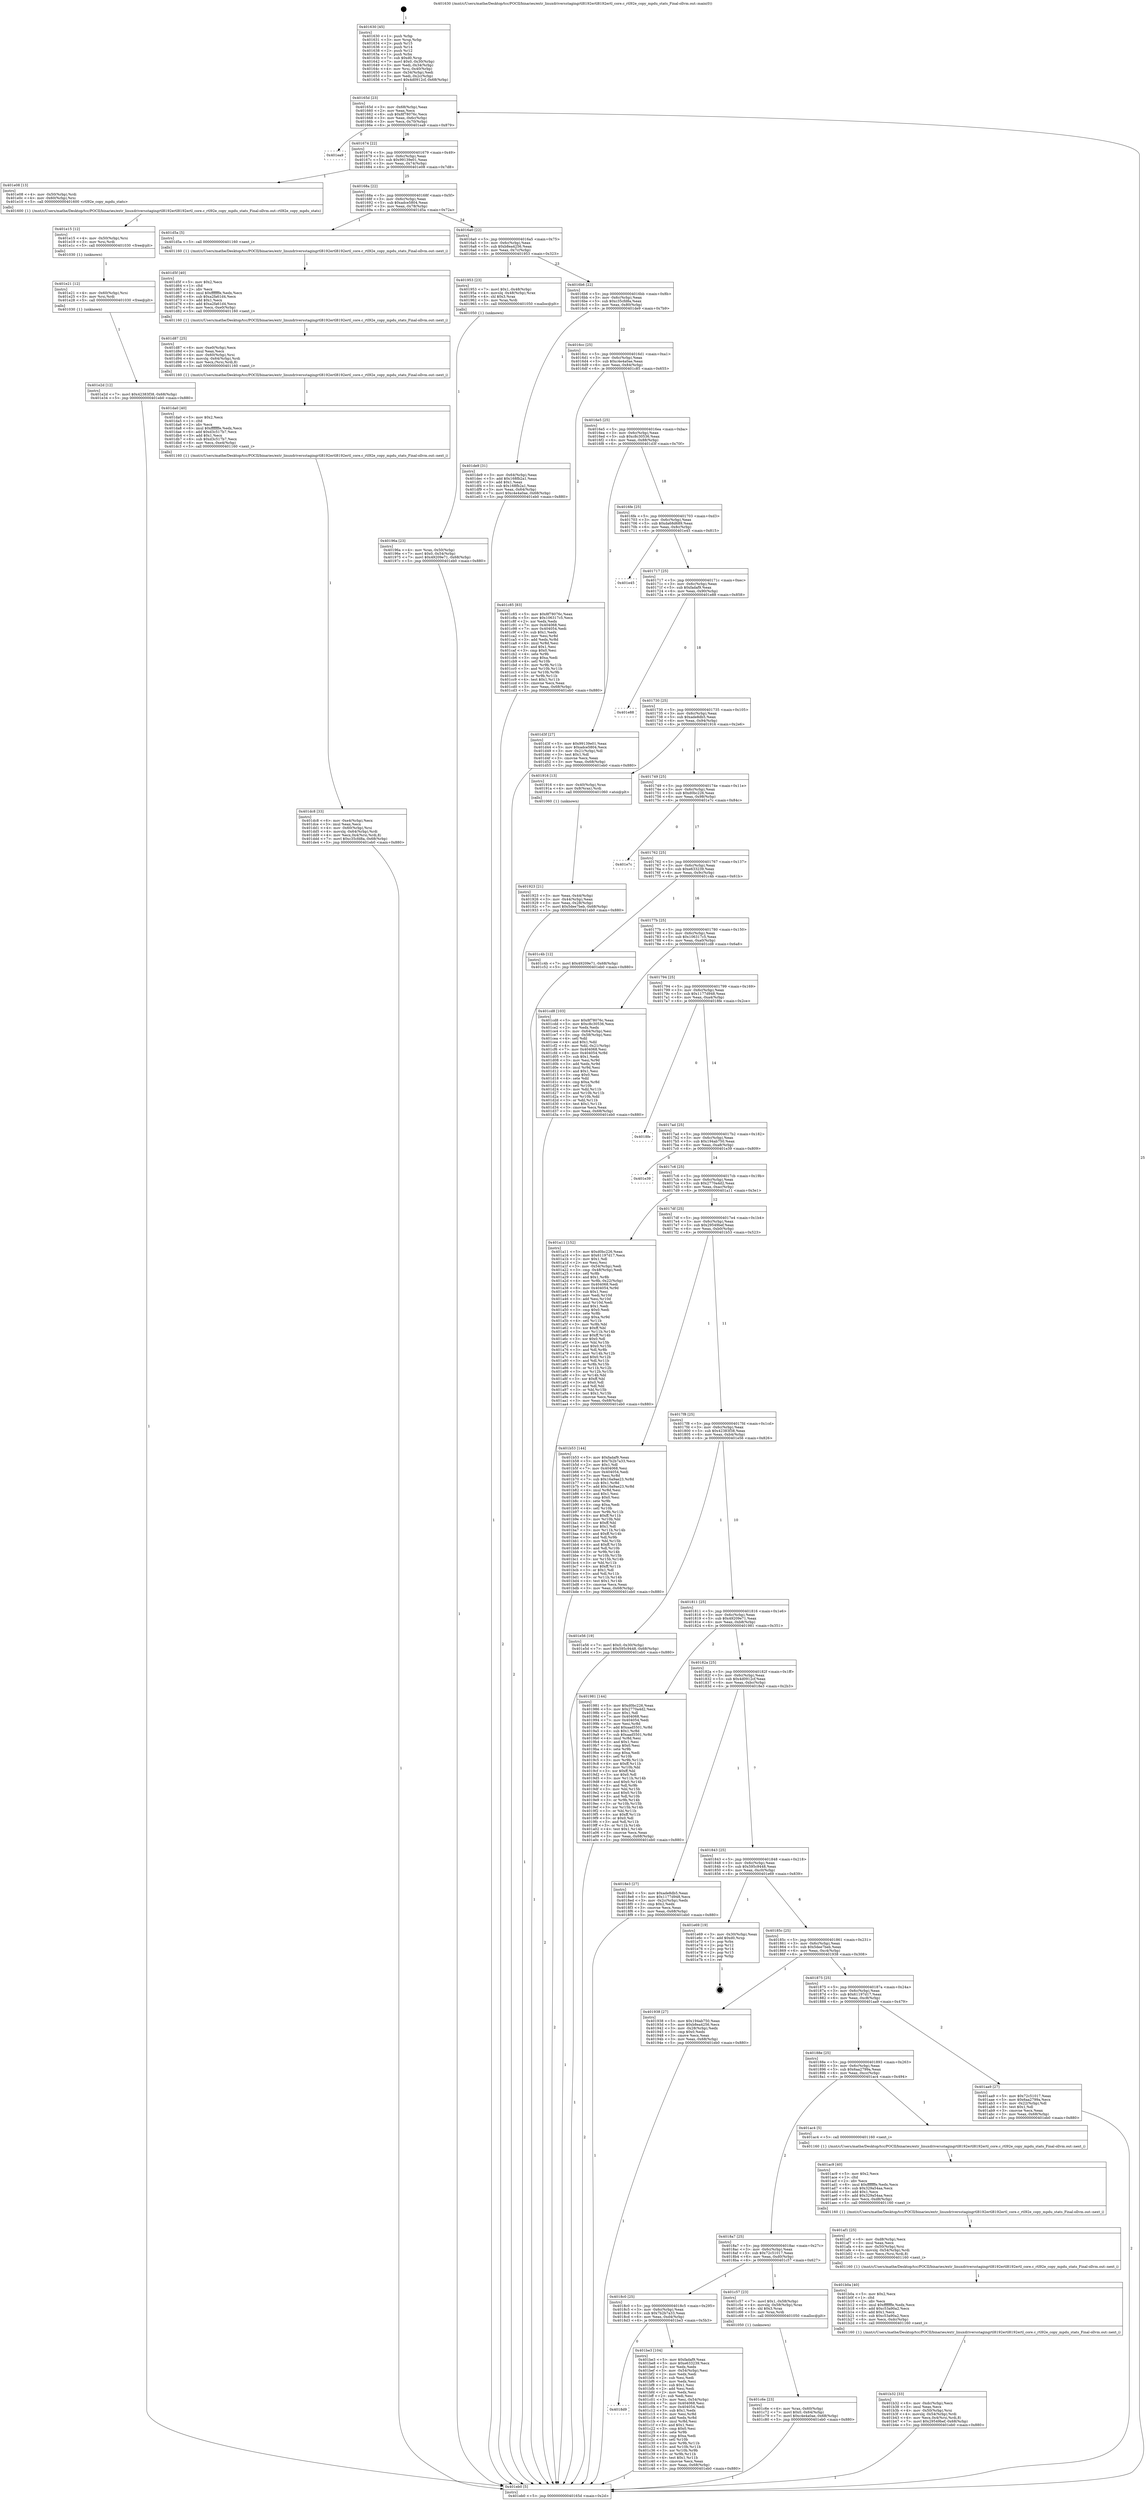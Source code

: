 digraph "0x401630" {
  label = "0x401630 (/mnt/c/Users/mathe/Desktop/tcc/POCII/binaries/extr_linuxdriversstagingrtl8192ertl8192ertl_core.c_rtl92e_copy_mpdu_stats_Final-ollvm.out::main(0))"
  labelloc = "t"
  node[shape=record]

  Entry [label="",width=0.3,height=0.3,shape=circle,fillcolor=black,style=filled]
  "0x40165d" [label="{
     0x40165d [23]\l
     | [instrs]\l
     &nbsp;&nbsp;0x40165d \<+3\>: mov -0x68(%rbp),%eax\l
     &nbsp;&nbsp;0x401660 \<+2\>: mov %eax,%ecx\l
     &nbsp;&nbsp;0x401662 \<+6\>: sub $0x8f78076c,%ecx\l
     &nbsp;&nbsp;0x401668 \<+3\>: mov %eax,-0x6c(%rbp)\l
     &nbsp;&nbsp;0x40166b \<+3\>: mov %ecx,-0x70(%rbp)\l
     &nbsp;&nbsp;0x40166e \<+6\>: je 0000000000401ea9 \<main+0x879\>\l
  }"]
  "0x401ea9" [label="{
     0x401ea9\l
  }", style=dashed]
  "0x401674" [label="{
     0x401674 [22]\l
     | [instrs]\l
     &nbsp;&nbsp;0x401674 \<+5\>: jmp 0000000000401679 \<main+0x49\>\l
     &nbsp;&nbsp;0x401679 \<+3\>: mov -0x6c(%rbp),%eax\l
     &nbsp;&nbsp;0x40167c \<+5\>: sub $0x99139e01,%eax\l
     &nbsp;&nbsp;0x401681 \<+3\>: mov %eax,-0x74(%rbp)\l
     &nbsp;&nbsp;0x401684 \<+6\>: je 0000000000401e08 \<main+0x7d8\>\l
  }"]
  Exit [label="",width=0.3,height=0.3,shape=circle,fillcolor=black,style=filled,peripheries=2]
  "0x401e08" [label="{
     0x401e08 [13]\l
     | [instrs]\l
     &nbsp;&nbsp;0x401e08 \<+4\>: mov -0x50(%rbp),%rdi\l
     &nbsp;&nbsp;0x401e0c \<+4\>: mov -0x60(%rbp),%rsi\l
     &nbsp;&nbsp;0x401e10 \<+5\>: call 0000000000401600 \<rtl92e_copy_mpdu_stats\>\l
     | [calls]\l
     &nbsp;&nbsp;0x401600 \{1\} (/mnt/c/Users/mathe/Desktop/tcc/POCII/binaries/extr_linuxdriversstagingrtl8192ertl8192ertl_core.c_rtl92e_copy_mpdu_stats_Final-ollvm.out::rtl92e_copy_mpdu_stats)\l
  }"]
  "0x40168a" [label="{
     0x40168a [22]\l
     | [instrs]\l
     &nbsp;&nbsp;0x40168a \<+5\>: jmp 000000000040168f \<main+0x5f\>\l
     &nbsp;&nbsp;0x40168f \<+3\>: mov -0x6c(%rbp),%eax\l
     &nbsp;&nbsp;0x401692 \<+5\>: sub $0xadce5804,%eax\l
     &nbsp;&nbsp;0x401697 \<+3\>: mov %eax,-0x78(%rbp)\l
     &nbsp;&nbsp;0x40169a \<+6\>: je 0000000000401d5a \<main+0x72a\>\l
  }"]
  "0x401e2d" [label="{
     0x401e2d [12]\l
     | [instrs]\l
     &nbsp;&nbsp;0x401e2d \<+7\>: movl $0x42383f38,-0x68(%rbp)\l
     &nbsp;&nbsp;0x401e34 \<+5\>: jmp 0000000000401eb0 \<main+0x880\>\l
  }"]
  "0x401d5a" [label="{
     0x401d5a [5]\l
     | [instrs]\l
     &nbsp;&nbsp;0x401d5a \<+5\>: call 0000000000401160 \<next_i\>\l
     | [calls]\l
     &nbsp;&nbsp;0x401160 \{1\} (/mnt/c/Users/mathe/Desktop/tcc/POCII/binaries/extr_linuxdriversstagingrtl8192ertl8192ertl_core.c_rtl92e_copy_mpdu_stats_Final-ollvm.out::next_i)\l
  }"]
  "0x4016a0" [label="{
     0x4016a0 [22]\l
     | [instrs]\l
     &nbsp;&nbsp;0x4016a0 \<+5\>: jmp 00000000004016a5 \<main+0x75\>\l
     &nbsp;&nbsp;0x4016a5 \<+3\>: mov -0x6c(%rbp),%eax\l
     &nbsp;&nbsp;0x4016a8 \<+5\>: sub $0xb8ea4256,%eax\l
     &nbsp;&nbsp;0x4016ad \<+3\>: mov %eax,-0x7c(%rbp)\l
     &nbsp;&nbsp;0x4016b0 \<+6\>: je 0000000000401953 \<main+0x323\>\l
  }"]
  "0x401e21" [label="{
     0x401e21 [12]\l
     | [instrs]\l
     &nbsp;&nbsp;0x401e21 \<+4\>: mov -0x60(%rbp),%rsi\l
     &nbsp;&nbsp;0x401e25 \<+3\>: mov %rsi,%rdi\l
     &nbsp;&nbsp;0x401e28 \<+5\>: call 0000000000401030 \<free@plt\>\l
     | [calls]\l
     &nbsp;&nbsp;0x401030 \{1\} (unknown)\l
  }"]
  "0x401953" [label="{
     0x401953 [23]\l
     | [instrs]\l
     &nbsp;&nbsp;0x401953 \<+7\>: movl $0x1,-0x48(%rbp)\l
     &nbsp;&nbsp;0x40195a \<+4\>: movslq -0x48(%rbp),%rax\l
     &nbsp;&nbsp;0x40195e \<+4\>: shl $0x3,%rax\l
     &nbsp;&nbsp;0x401962 \<+3\>: mov %rax,%rdi\l
     &nbsp;&nbsp;0x401965 \<+5\>: call 0000000000401050 \<malloc@plt\>\l
     | [calls]\l
     &nbsp;&nbsp;0x401050 \{1\} (unknown)\l
  }"]
  "0x4016b6" [label="{
     0x4016b6 [22]\l
     | [instrs]\l
     &nbsp;&nbsp;0x4016b6 \<+5\>: jmp 00000000004016bb \<main+0x8b\>\l
     &nbsp;&nbsp;0x4016bb \<+3\>: mov -0x6c(%rbp),%eax\l
     &nbsp;&nbsp;0x4016be \<+5\>: sub $0xc35cfd8a,%eax\l
     &nbsp;&nbsp;0x4016c3 \<+3\>: mov %eax,-0x80(%rbp)\l
     &nbsp;&nbsp;0x4016c6 \<+6\>: je 0000000000401de9 \<main+0x7b9\>\l
  }"]
  "0x401e15" [label="{
     0x401e15 [12]\l
     | [instrs]\l
     &nbsp;&nbsp;0x401e15 \<+4\>: mov -0x50(%rbp),%rsi\l
     &nbsp;&nbsp;0x401e19 \<+3\>: mov %rsi,%rdi\l
     &nbsp;&nbsp;0x401e1c \<+5\>: call 0000000000401030 \<free@plt\>\l
     | [calls]\l
     &nbsp;&nbsp;0x401030 \{1\} (unknown)\l
  }"]
  "0x401de9" [label="{
     0x401de9 [31]\l
     | [instrs]\l
     &nbsp;&nbsp;0x401de9 \<+3\>: mov -0x64(%rbp),%eax\l
     &nbsp;&nbsp;0x401dec \<+5\>: add $0x168fb2a1,%eax\l
     &nbsp;&nbsp;0x401df1 \<+3\>: add $0x1,%eax\l
     &nbsp;&nbsp;0x401df4 \<+5\>: sub $0x168fb2a1,%eax\l
     &nbsp;&nbsp;0x401df9 \<+3\>: mov %eax,-0x64(%rbp)\l
     &nbsp;&nbsp;0x401dfc \<+7\>: movl $0xc4e4a0ae,-0x68(%rbp)\l
     &nbsp;&nbsp;0x401e03 \<+5\>: jmp 0000000000401eb0 \<main+0x880\>\l
  }"]
  "0x4016cc" [label="{
     0x4016cc [25]\l
     | [instrs]\l
     &nbsp;&nbsp;0x4016cc \<+5\>: jmp 00000000004016d1 \<main+0xa1\>\l
     &nbsp;&nbsp;0x4016d1 \<+3\>: mov -0x6c(%rbp),%eax\l
     &nbsp;&nbsp;0x4016d4 \<+5\>: sub $0xc4e4a0ae,%eax\l
     &nbsp;&nbsp;0x4016d9 \<+6\>: mov %eax,-0x84(%rbp)\l
     &nbsp;&nbsp;0x4016df \<+6\>: je 0000000000401c85 \<main+0x655\>\l
  }"]
  "0x401dc8" [label="{
     0x401dc8 [33]\l
     | [instrs]\l
     &nbsp;&nbsp;0x401dc8 \<+6\>: mov -0xe4(%rbp),%ecx\l
     &nbsp;&nbsp;0x401dce \<+3\>: imul %eax,%ecx\l
     &nbsp;&nbsp;0x401dd1 \<+4\>: mov -0x60(%rbp),%rsi\l
     &nbsp;&nbsp;0x401dd5 \<+4\>: movslq -0x64(%rbp),%rdi\l
     &nbsp;&nbsp;0x401dd9 \<+4\>: mov %ecx,0x4(%rsi,%rdi,8)\l
     &nbsp;&nbsp;0x401ddd \<+7\>: movl $0xc35cfd8a,-0x68(%rbp)\l
     &nbsp;&nbsp;0x401de4 \<+5\>: jmp 0000000000401eb0 \<main+0x880\>\l
  }"]
  "0x401c85" [label="{
     0x401c85 [83]\l
     | [instrs]\l
     &nbsp;&nbsp;0x401c85 \<+5\>: mov $0x8f78076c,%eax\l
     &nbsp;&nbsp;0x401c8a \<+5\>: mov $0x106317c5,%ecx\l
     &nbsp;&nbsp;0x401c8f \<+2\>: xor %edx,%edx\l
     &nbsp;&nbsp;0x401c91 \<+7\>: mov 0x404068,%esi\l
     &nbsp;&nbsp;0x401c98 \<+7\>: mov 0x404054,%edi\l
     &nbsp;&nbsp;0x401c9f \<+3\>: sub $0x1,%edx\l
     &nbsp;&nbsp;0x401ca2 \<+3\>: mov %esi,%r8d\l
     &nbsp;&nbsp;0x401ca5 \<+3\>: add %edx,%r8d\l
     &nbsp;&nbsp;0x401ca8 \<+4\>: imul %r8d,%esi\l
     &nbsp;&nbsp;0x401cac \<+3\>: and $0x1,%esi\l
     &nbsp;&nbsp;0x401caf \<+3\>: cmp $0x0,%esi\l
     &nbsp;&nbsp;0x401cb2 \<+4\>: sete %r9b\l
     &nbsp;&nbsp;0x401cb6 \<+3\>: cmp $0xa,%edi\l
     &nbsp;&nbsp;0x401cb9 \<+4\>: setl %r10b\l
     &nbsp;&nbsp;0x401cbd \<+3\>: mov %r9b,%r11b\l
     &nbsp;&nbsp;0x401cc0 \<+3\>: and %r10b,%r11b\l
     &nbsp;&nbsp;0x401cc3 \<+3\>: xor %r10b,%r9b\l
     &nbsp;&nbsp;0x401cc6 \<+3\>: or %r9b,%r11b\l
     &nbsp;&nbsp;0x401cc9 \<+4\>: test $0x1,%r11b\l
     &nbsp;&nbsp;0x401ccd \<+3\>: cmovne %ecx,%eax\l
     &nbsp;&nbsp;0x401cd0 \<+3\>: mov %eax,-0x68(%rbp)\l
     &nbsp;&nbsp;0x401cd3 \<+5\>: jmp 0000000000401eb0 \<main+0x880\>\l
  }"]
  "0x4016e5" [label="{
     0x4016e5 [25]\l
     | [instrs]\l
     &nbsp;&nbsp;0x4016e5 \<+5\>: jmp 00000000004016ea \<main+0xba\>\l
     &nbsp;&nbsp;0x4016ea \<+3\>: mov -0x6c(%rbp),%eax\l
     &nbsp;&nbsp;0x4016ed \<+5\>: sub $0xc8c30536,%eax\l
     &nbsp;&nbsp;0x4016f2 \<+6\>: mov %eax,-0x88(%rbp)\l
     &nbsp;&nbsp;0x4016f8 \<+6\>: je 0000000000401d3f \<main+0x70f\>\l
  }"]
  "0x401da0" [label="{
     0x401da0 [40]\l
     | [instrs]\l
     &nbsp;&nbsp;0x401da0 \<+5\>: mov $0x2,%ecx\l
     &nbsp;&nbsp;0x401da5 \<+1\>: cltd\l
     &nbsp;&nbsp;0x401da6 \<+2\>: idiv %ecx\l
     &nbsp;&nbsp;0x401da8 \<+6\>: imul $0xfffffffe,%edx,%ecx\l
     &nbsp;&nbsp;0x401dae \<+6\>: add $0xd3c517b7,%ecx\l
     &nbsp;&nbsp;0x401db4 \<+3\>: add $0x1,%ecx\l
     &nbsp;&nbsp;0x401db7 \<+6\>: sub $0xd3c517b7,%ecx\l
     &nbsp;&nbsp;0x401dbd \<+6\>: mov %ecx,-0xe4(%rbp)\l
     &nbsp;&nbsp;0x401dc3 \<+5\>: call 0000000000401160 \<next_i\>\l
     | [calls]\l
     &nbsp;&nbsp;0x401160 \{1\} (/mnt/c/Users/mathe/Desktop/tcc/POCII/binaries/extr_linuxdriversstagingrtl8192ertl8192ertl_core.c_rtl92e_copy_mpdu_stats_Final-ollvm.out::next_i)\l
  }"]
  "0x401d3f" [label="{
     0x401d3f [27]\l
     | [instrs]\l
     &nbsp;&nbsp;0x401d3f \<+5\>: mov $0x99139e01,%eax\l
     &nbsp;&nbsp;0x401d44 \<+5\>: mov $0xadce5804,%ecx\l
     &nbsp;&nbsp;0x401d49 \<+3\>: mov -0x21(%rbp),%dl\l
     &nbsp;&nbsp;0x401d4c \<+3\>: test $0x1,%dl\l
     &nbsp;&nbsp;0x401d4f \<+3\>: cmovne %ecx,%eax\l
     &nbsp;&nbsp;0x401d52 \<+3\>: mov %eax,-0x68(%rbp)\l
     &nbsp;&nbsp;0x401d55 \<+5\>: jmp 0000000000401eb0 \<main+0x880\>\l
  }"]
  "0x4016fe" [label="{
     0x4016fe [25]\l
     | [instrs]\l
     &nbsp;&nbsp;0x4016fe \<+5\>: jmp 0000000000401703 \<main+0xd3\>\l
     &nbsp;&nbsp;0x401703 \<+3\>: mov -0x6c(%rbp),%eax\l
     &nbsp;&nbsp;0x401706 \<+5\>: sub $0xda68d689,%eax\l
     &nbsp;&nbsp;0x40170b \<+6\>: mov %eax,-0x8c(%rbp)\l
     &nbsp;&nbsp;0x401711 \<+6\>: je 0000000000401e45 \<main+0x815\>\l
  }"]
  "0x401d87" [label="{
     0x401d87 [25]\l
     | [instrs]\l
     &nbsp;&nbsp;0x401d87 \<+6\>: mov -0xe0(%rbp),%ecx\l
     &nbsp;&nbsp;0x401d8d \<+3\>: imul %eax,%ecx\l
     &nbsp;&nbsp;0x401d90 \<+4\>: mov -0x60(%rbp),%rsi\l
     &nbsp;&nbsp;0x401d94 \<+4\>: movslq -0x64(%rbp),%rdi\l
     &nbsp;&nbsp;0x401d98 \<+3\>: mov %ecx,(%rsi,%rdi,8)\l
     &nbsp;&nbsp;0x401d9b \<+5\>: call 0000000000401160 \<next_i\>\l
     | [calls]\l
     &nbsp;&nbsp;0x401160 \{1\} (/mnt/c/Users/mathe/Desktop/tcc/POCII/binaries/extr_linuxdriversstagingrtl8192ertl8192ertl_core.c_rtl92e_copy_mpdu_stats_Final-ollvm.out::next_i)\l
  }"]
  "0x401e45" [label="{
     0x401e45\l
  }", style=dashed]
  "0x401717" [label="{
     0x401717 [25]\l
     | [instrs]\l
     &nbsp;&nbsp;0x401717 \<+5\>: jmp 000000000040171c \<main+0xec\>\l
     &nbsp;&nbsp;0x40171c \<+3\>: mov -0x6c(%rbp),%eax\l
     &nbsp;&nbsp;0x40171f \<+5\>: sub $0xfadaf9,%eax\l
     &nbsp;&nbsp;0x401724 \<+6\>: mov %eax,-0x90(%rbp)\l
     &nbsp;&nbsp;0x40172a \<+6\>: je 0000000000401e88 \<main+0x858\>\l
  }"]
  "0x401d5f" [label="{
     0x401d5f [40]\l
     | [instrs]\l
     &nbsp;&nbsp;0x401d5f \<+5\>: mov $0x2,%ecx\l
     &nbsp;&nbsp;0x401d64 \<+1\>: cltd\l
     &nbsp;&nbsp;0x401d65 \<+2\>: idiv %ecx\l
     &nbsp;&nbsp;0x401d67 \<+6\>: imul $0xfffffffe,%edx,%ecx\l
     &nbsp;&nbsp;0x401d6d \<+6\>: sub $0xa2fa61d4,%ecx\l
     &nbsp;&nbsp;0x401d73 \<+3\>: add $0x1,%ecx\l
     &nbsp;&nbsp;0x401d76 \<+6\>: add $0xa2fa61d4,%ecx\l
     &nbsp;&nbsp;0x401d7c \<+6\>: mov %ecx,-0xe0(%rbp)\l
     &nbsp;&nbsp;0x401d82 \<+5\>: call 0000000000401160 \<next_i\>\l
     | [calls]\l
     &nbsp;&nbsp;0x401160 \{1\} (/mnt/c/Users/mathe/Desktop/tcc/POCII/binaries/extr_linuxdriversstagingrtl8192ertl8192ertl_core.c_rtl92e_copy_mpdu_stats_Final-ollvm.out::next_i)\l
  }"]
  "0x401e88" [label="{
     0x401e88\l
  }", style=dashed]
  "0x401730" [label="{
     0x401730 [25]\l
     | [instrs]\l
     &nbsp;&nbsp;0x401730 \<+5\>: jmp 0000000000401735 \<main+0x105\>\l
     &nbsp;&nbsp;0x401735 \<+3\>: mov -0x6c(%rbp),%eax\l
     &nbsp;&nbsp;0x401738 \<+5\>: sub $0xade8db5,%eax\l
     &nbsp;&nbsp;0x40173d \<+6\>: mov %eax,-0x94(%rbp)\l
     &nbsp;&nbsp;0x401743 \<+6\>: je 0000000000401916 \<main+0x2e6\>\l
  }"]
  "0x401c6e" [label="{
     0x401c6e [23]\l
     | [instrs]\l
     &nbsp;&nbsp;0x401c6e \<+4\>: mov %rax,-0x60(%rbp)\l
     &nbsp;&nbsp;0x401c72 \<+7\>: movl $0x0,-0x64(%rbp)\l
     &nbsp;&nbsp;0x401c79 \<+7\>: movl $0xc4e4a0ae,-0x68(%rbp)\l
     &nbsp;&nbsp;0x401c80 \<+5\>: jmp 0000000000401eb0 \<main+0x880\>\l
  }"]
  "0x401916" [label="{
     0x401916 [13]\l
     | [instrs]\l
     &nbsp;&nbsp;0x401916 \<+4\>: mov -0x40(%rbp),%rax\l
     &nbsp;&nbsp;0x40191a \<+4\>: mov 0x8(%rax),%rdi\l
     &nbsp;&nbsp;0x40191e \<+5\>: call 0000000000401060 \<atoi@plt\>\l
     | [calls]\l
     &nbsp;&nbsp;0x401060 \{1\} (unknown)\l
  }"]
  "0x401749" [label="{
     0x401749 [25]\l
     | [instrs]\l
     &nbsp;&nbsp;0x401749 \<+5\>: jmp 000000000040174e \<main+0x11e\>\l
     &nbsp;&nbsp;0x40174e \<+3\>: mov -0x6c(%rbp),%eax\l
     &nbsp;&nbsp;0x401751 \<+5\>: sub $0xd0bc226,%eax\l
     &nbsp;&nbsp;0x401756 \<+6\>: mov %eax,-0x98(%rbp)\l
     &nbsp;&nbsp;0x40175c \<+6\>: je 0000000000401e7c \<main+0x84c\>\l
  }"]
  "0x4018d9" [label="{
     0x4018d9\l
  }", style=dashed]
  "0x401e7c" [label="{
     0x401e7c\l
  }", style=dashed]
  "0x401762" [label="{
     0x401762 [25]\l
     | [instrs]\l
     &nbsp;&nbsp;0x401762 \<+5\>: jmp 0000000000401767 \<main+0x137\>\l
     &nbsp;&nbsp;0x401767 \<+3\>: mov -0x6c(%rbp),%eax\l
     &nbsp;&nbsp;0x40176a \<+5\>: sub $0xe633239,%eax\l
     &nbsp;&nbsp;0x40176f \<+6\>: mov %eax,-0x9c(%rbp)\l
     &nbsp;&nbsp;0x401775 \<+6\>: je 0000000000401c4b \<main+0x61b\>\l
  }"]
  "0x401be3" [label="{
     0x401be3 [104]\l
     | [instrs]\l
     &nbsp;&nbsp;0x401be3 \<+5\>: mov $0xfadaf9,%eax\l
     &nbsp;&nbsp;0x401be8 \<+5\>: mov $0xe633239,%ecx\l
     &nbsp;&nbsp;0x401bed \<+2\>: xor %edx,%edx\l
     &nbsp;&nbsp;0x401bef \<+3\>: mov -0x54(%rbp),%esi\l
     &nbsp;&nbsp;0x401bf2 \<+2\>: mov %edx,%edi\l
     &nbsp;&nbsp;0x401bf4 \<+2\>: sub %esi,%edi\l
     &nbsp;&nbsp;0x401bf6 \<+2\>: mov %edx,%esi\l
     &nbsp;&nbsp;0x401bf8 \<+3\>: sub $0x1,%esi\l
     &nbsp;&nbsp;0x401bfb \<+2\>: add %esi,%edi\l
     &nbsp;&nbsp;0x401bfd \<+2\>: mov %edx,%esi\l
     &nbsp;&nbsp;0x401bff \<+2\>: sub %edi,%esi\l
     &nbsp;&nbsp;0x401c01 \<+3\>: mov %esi,-0x54(%rbp)\l
     &nbsp;&nbsp;0x401c04 \<+7\>: mov 0x404068,%esi\l
     &nbsp;&nbsp;0x401c0b \<+7\>: mov 0x404054,%edi\l
     &nbsp;&nbsp;0x401c12 \<+3\>: sub $0x1,%edx\l
     &nbsp;&nbsp;0x401c15 \<+3\>: mov %esi,%r8d\l
     &nbsp;&nbsp;0x401c18 \<+3\>: add %edx,%r8d\l
     &nbsp;&nbsp;0x401c1b \<+4\>: imul %r8d,%esi\l
     &nbsp;&nbsp;0x401c1f \<+3\>: and $0x1,%esi\l
     &nbsp;&nbsp;0x401c22 \<+3\>: cmp $0x0,%esi\l
     &nbsp;&nbsp;0x401c25 \<+4\>: sete %r9b\l
     &nbsp;&nbsp;0x401c29 \<+3\>: cmp $0xa,%edi\l
     &nbsp;&nbsp;0x401c2c \<+4\>: setl %r10b\l
     &nbsp;&nbsp;0x401c30 \<+3\>: mov %r9b,%r11b\l
     &nbsp;&nbsp;0x401c33 \<+3\>: and %r10b,%r11b\l
     &nbsp;&nbsp;0x401c36 \<+3\>: xor %r10b,%r9b\l
     &nbsp;&nbsp;0x401c39 \<+3\>: or %r9b,%r11b\l
     &nbsp;&nbsp;0x401c3c \<+4\>: test $0x1,%r11b\l
     &nbsp;&nbsp;0x401c40 \<+3\>: cmovne %ecx,%eax\l
     &nbsp;&nbsp;0x401c43 \<+3\>: mov %eax,-0x68(%rbp)\l
     &nbsp;&nbsp;0x401c46 \<+5\>: jmp 0000000000401eb0 \<main+0x880\>\l
  }"]
  "0x401c4b" [label="{
     0x401c4b [12]\l
     | [instrs]\l
     &nbsp;&nbsp;0x401c4b \<+7\>: movl $0x49209e71,-0x68(%rbp)\l
     &nbsp;&nbsp;0x401c52 \<+5\>: jmp 0000000000401eb0 \<main+0x880\>\l
  }"]
  "0x40177b" [label="{
     0x40177b [25]\l
     | [instrs]\l
     &nbsp;&nbsp;0x40177b \<+5\>: jmp 0000000000401780 \<main+0x150\>\l
     &nbsp;&nbsp;0x401780 \<+3\>: mov -0x6c(%rbp),%eax\l
     &nbsp;&nbsp;0x401783 \<+5\>: sub $0x106317c5,%eax\l
     &nbsp;&nbsp;0x401788 \<+6\>: mov %eax,-0xa0(%rbp)\l
     &nbsp;&nbsp;0x40178e \<+6\>: je 0000000000401cd8 \<main+0x6a8\>\l
  }"]
  "0x4018c0" [label="{
     0x4018c0 [25]\l
     | [instrs]\l
     &nbsp;&nbsp;0x4018c0 \<+5\>: jmp 00000000004018c5 \<main+0x295\>\l
     &nbsp;&nbsp;0x4018c5 \<+3\>: mov -0x6c(%rbp),%eax\l
     &nbsp;&nbsp;0x4018c8 \<+5\>: sub $0x7b2b7a33,%eax\l
     &nbsp;&nbsp;0x4018cd \<+6\>: mov %eax,-0xd4(%rbp)\l
     &nbsp;&nbsp;0x4018d3 \<+6\>: je 0000000000401be3 \<main+0x5b3\>\l
  }"]
  "0x401cd8" [label="{
     0x401cd8 [103]\l
     | [instrs]\l
     &nbsp;&nbsp;0x401cd8 \<+5\>: mov $0x8f78076c,%eax\l
     &nbsp;&nbsp;0x401cdd \<+5\>: mov $0xc8c30536,%ecx\l
     &nbsp;&nbsp;0x401ce2 \<+2\>: xor %edx,%edx\l
     &nbsp;&nbsp;0x401ce4 \<+3\>: mov -0x64(%rbp),%esi\l
     &nbsp;&nbsp;0x401ce7 \<+3\>: cmp -0x58(%rbp),%esi\l
     &nbsp;&nbsp;0x401cea \<+4\>: setl %dil\l
     &nbsp;&nbsp;0x401cee \<+4\>: and $0x1,%dil\l
     &nbsp;&nbsp;0x401cf2 \<+4\>: mov %dil,-0x21(%rbp)\l
     &nbsp;&nbsp;0x401cf6 \<+7\>: mov 0x404068,%esi\l
     &nbsp;&nbsp;0x401cfd \<+8\>: mov 0x404054,%r8d\l
     &nbsp;&nbsp;0x401d05 \<+3\>: sub $0x1,%edx\l
     &nbsp;&nbsp;0x401d08 \<+3\>: mov %esi,%r9d\l
     &nbsp;&nbsp;0x401d0b \<+3\>: add %edx,%r9d\l
     &nbsp;&nbsp;0x401d0e \<+4\>: imul %r9d,%esi\l
     &nbsp;&nbsp;0x401d12 \<+3\>: and $0x1,%esi\l
     &nbsp;&nbsp;0x401d15 \<+3\>: cmp $0x0,%esi\l
     &nbsp;&nbsp;0x401d18 \<+4\>: sete %dil\l
     &nbsp;&nbsp;0x401d1c \<+4\>: cmp $0xa,%r8d\l
     &nbsp;&nbsp;0x401d20 \<+4\>: setl %r10b\l
     &nbsp;&nbsp;0x401d24 \<+3\>: mov %dil,%r11b\l
     &nbsp;&nbsp;0x401d27 \<+3\>: and %r10b,%r11b\l
     &nbsp;&nbsp;0x401d2a \<+3\>: xor %r10b,%dil\l
     &nbsp;&nbsp;0x401d2d \<+3\>: or %dil,%r11b\l
     &nbsp;&nbsp;0x401d30 \<+4\>: test $0x1,%r11b\l
     &nbsp;&nbsp;0x401d34 \<+3\>: cmovne %ecx,%eax\l
     &nbsp;&nbsp;0x401d37 \<+3\>: mov %eax,-0x68(%rbp)\l
     &nbsp;&nbsp;0x401d3a \<+5\>: jmp 0000000000401eb0 \<main+0x880\>\l
  }"]
  "0x401794" [label="{
     0x401794 [25]\l
     | [instrs]\l
     &nbsp;&nbsp;0x401794 \<+5\>: jmp 0000000000401799 \<main+0x169\>\l
     &nbsp;&nbsp;0x401799 \<+3\>: mov -0x6c(%rbp),%eax\l
     &nbsp;&nbsp;0x40179c \<+5\>: sub $0x1177d948,%eax\l
     &nbsp;&nbsp;0x4017a1 \<+6\>: mov %eax,-0xa4(%rbp)\l
     &nbsp;&nbsp;0x4017a7 \<+6\>: je 00000000004018fe \<main+0x2ce\>\l
  }"]
  "0x401c57" [label="{
     0x401c57 [23]\l
     | [instrs]\l
     &nbsp;&nbsp;0x401c57 \<+7\>: movl $0x1,-0x58(%rbp)\l
     &nbsp;&nbsp;0x401c5e \<+4\>: movslq -0x58(%rbp),%rax\l
     &nbsp;&nbsp;0x401c62 \<+4\>: shl $0x3,%rax\l
     &nbsp;&nbsp;0x401c66 \<+3\>: mov %rax,%rdi\l
     &nbsp;&nbsp;0x401c69 \<+5\>: call 0000000000401050 \<malloc@plt\>\l
     | [calls]\l
     &nbsp;&nbsp;0x401050 \{1\} (unknown)\l
  }"]
  "0x4018fe" [label="{
     0x4018fe\l
  }", style=dashed]
  "0x4017ad" [label="{
     0x4017ad [25]\l
     | [instrs]\l
     &nbsp;&nbsp;0x4017ad \<+5\>: jmp 00000000004017b2 \<main+0x182\>\l
     &nbsp;&nbsp;0x4017b2 \<+3\>: mov -0x6c(%rbp),%eax\l
     &nbsp;&nbsp;0x4017b5 \<+5\>: sub $0x194ab750,%eax\l
     &nbsp;&nbsp;0x4017ba \<+6\>: mov %eax,-0xa8(%rbp)\l
     &nbsp;&nbsp;0x4017c0 \<+6\>: je 0000000000401e39 \<main+0x809\>\l
  }"]
  "0x401b32" [label="{
     0x401b32 [33]\l
     | [instrs]\l
     &nbsp;&nbsp;0x401b32 \<+6\>: mov -0xdc(%rbp),%ecx\l
     &nbsp;&nbsp;0x401b38 \<+3\>: imul %eax,%ecx\l
     &nbsp;&nbsp;0x401b3b \<+4\>: mov -0x50(%rbp),%rsi\l
     &nbsp;&nbsp;0x401b3f \<+4\>: movslq -0x54(%rbp),%rdi\l
     &nbsp;&nbsp;0x401b43 \<+4\>: mov %ecx,0x4(%rsi,%rdi,8)\l
     &nbsp;&nbsp;0x401b47 \<+7\>: movl $0x29549bef,-0x68(%rbp)\l
     &nbsp;&nbsp;0x401b4e \<+5\>: jmp 0000000000401eb0 \<main+0x880\>\l
  }"]
  "0x401e39" [label="{
     0x401e39\l
  }", style=dashed]
  "0x4017c6" [label="{
     0x4017c6 [25]\l
     | [instrs]\l
     &nbsp;&nbsp;0x4017c6 \<+5\>: jmp 00000000004017cb \<main+0x19b\>\l
     &nbsp;&nbsp;0x4017cb \<+3\>: mov -0x6c(%rbp),%eax\l
     &nbsp;&nbsp;0x4017ce \<+5\>: sub $0x2770a4d2,%eax\l
     &nbsp;&nbsp;0x4017d3 \<+6\>: mov %eax,-0xac(%rbp)\l
     &nbsp;&nbsp;0x4017d9 \<+6\>: je 0000000000401a11 \<main+0x3e1\>\l
  }"]
  "0x401b0a" [label="{
     0x401b0a [40]\l
     | [instrs]\l
     &nbsp;&nbsp;0x401b0a \<+5\>: mov $0x2,%ecx\l
     &nbsp;&nbsp;0x401b0f \<+1\>: cltd\l
     &nbsp;&nbsp;0x401b10 \<+2\>: idiv %ecx\l
     &nbsp;&nbsp;0x401b12 \<+6\>: imul $0xfffffffe,%edx,%ecx\l
     &nbsp;&nbsp;0x401b18 \<+6\>: add $0xc53a90a2,%ecx\l
     &nbsp;&nbsp;0x401b1e \<+3\>: add $0x1,%ecx\l
     &nbsp;&nbsp;0x401b21 \<+6\>: sub $0xc53a90a2,%ecx\l
     &nbsp;&nbsp;0x401b27 \<+6\>: mov %ecx,-0xdc(%rbp)\l
     &nbsp;&nbsp;0x401b2d \<+5\>: call 0000000000401160 \<next_i\>\l
     | [calls]\l
     &nbsp;&nbsp;0x401160 \{1\} (/mnt/c/Users/mathe/Desktop/tcc/POCII/binaries/extr_linuxdriversstagingrtl8192ertl8192ertl_core.c_rtl92e_copy_mpdu_stats_Final-ollvm.out::next_i)\l
  }"]
  "0x401a11" [label="{
     0x401a11 [152]\l
     | [instrs]\l
     &nbsp;&nbsp;0x401a11 \<+5\>: mov $0xd0bc226,%eax\l
     &nbsp;&nbsp;0x401a16 \<+5\>: mov $0x61197d17,%ecx\l
     &nbsp;&nbsp;0x401a1b \<+2\>: mov $0x1,%dl\l
     &nbsp;&nbsp;0x401a1d \<+2\>: xor %esi,%esi\l
     &nbsp;&nbsp;0x401a1f \<+3\>: mov -0x54(%rbp),%edi\l
     &nbsp;&nbsp;0x401a22 \<+3\>: cmp -0x48(%rbp),%edi\l
     &nbsp;&nbsp;0x401a25 \<+4\>: setl %r8b\l
     &nbsp;&nbsp;0x401a29 \<+4\>: and $0x1,%r8b\l
     &nbsp;&nbsp;0x401a2d \<+4\>: mov %r8b,-0x22(%rbp)\l
     &nbsp;&nbsp;0x401a31 \<+7\>: mov 0x404068,%edi\l
     &nbsp;&nbsp;0x401a38 \<+8\>: mov 0x404054,%r9d\l
     &nbsp;&nbsp;0x401a40 \<+3\>: sub $0x1,%esi\l
     &nbsp;&nbsp;0x401a43 \<+3\>: mov %edi,%r10d\l
     &nbsp;&nbsp;0x401a46 \<+3\>: add %esi,%r10d\l
     &nbsp;&nbsp;0x401a49 \<+4\>: imul %r10d,%edi\l
     &nbsp;&nbsp;0x401a4d \<+3\>: and $0x1,%edi\l
     &nbsp;&nbsp;0x401a50 \<+3\>: cmp $0x0,%edi\l
     &nbsp;&nbsp;0x401a53 \<+4\>: sete %r8b\l
     &nbsp;&nbsp;0x401a57 \<+4\>: cmp $0xa,%r9d\l
     &nbsp;&nbsp;0x401a5b \<+4\>: setl %r11b\l
     &nbsp;&nbsp;0x401a5f \<+3\>: mov %r8b,%bl\l
     &nbsp;&nbsp;0x401a62 \<+3\>: xor $0xff,%bl\l
     &nbsp;&nbsp;0x401a65 \<+3\>: mov %r11b,%r14b\l
     &nbsp;&nbsp;0x401a68 \<+4\>: xor $0xff,%r14b\l
     &nbsp;&nbsp;0x401a6c \<+3\>: xor $0x0,%dl\l
     &nbsp;&nbsp;0x401a6f \<+3\>: mov %bl,%r15b\l
     &nbsp;&nbsp;0x401a72 \<+4\>: and $0x0,%r15b\l
     &nbsp;&nbsp;0x401a76 \<+3\>: and %dl,%r8b\l
     &nbsp;&nbsp;0x401a79 \<+3\>: mov %r14b,%r12b\l
     &nbsp;&nbsp;0x401a7c \<+4\>: and $0x0,%r12b\l
     &nbsp;&nbsp;0x401a80 \<+3\>: and %dl,%r11b\l
     &nbsp;&nbsp;0x401a83 \<+3\>: or %r8b,%r15b\l
     &nbsp;&nbsp;0x401a86 \<+3\>: or %r11b,%r12b\l
     &nbsp;&nbsp;0x401a89 \<+3\>: xor %r12b,%r15b\l
     &nbsp;&nbsp;0x401a8c \<+3\>: or %r14b,%bl\l
     &nbsp;&nbsp;0x401a8f \<+3\>: xor $0xff,%bl\l
     &nbsp;&nbsp;0x401a92 \<+3\>: or $0x0,%dl\l
     &nbsp;&nbsp;0x401a95 \<+2\>: and %dl,%bl\l
     &nbsp;&nbsp;0x401a97 \<+3\>: or %bl,%r15b\l
     &nbsp;&nbsp;0x401a9a \<+4\>: test $0x1,%r15b\l
     &nbsp;&nbsp;0x401a9e \<+3\>: cmovne %ecx,%eax\l
     &nbsp;&nbsp;0x401aa1 \<+3\>: mov %eax,-0x68(%rbp)\l
     &nbsp;&nbsp;0x401aa4 \<+5\>: jmp 0000000000401eb0 \<main+0x880\>\l
  }"]
  "0x4017df" [label="{
     0x4017df [25]\l
     | [instrs]\l
     &nbsp;&nbsp;0x4017df \<+5\>: jmp 00000000004017e4 \<main+0x1b4\>\l
     &nbsp;&nbsp;0x4017e4 \<+3\>: mov -0x6c(%rbp),%eax\l
     &nbsp;&nbsp;0x4017e7 \<+5\>: sub $0x29549bef,%eax\l
     &nbsp;&nbsp;0x4017ec \<+6\>: mov %eax,-0xb0(%rbp)\l
     &nbsp;&nbsp;0x4017f2 \<+6\>: je 0000000000401b53 \<main+0x523\>\l
  }"]
  "0x401af1" [label="{
     0x401af1 [25]\l
     | [instrs]\l
     &nbsp;&nbsp;0x401af1 \<+6\>: mov -0xd8(%rbp),%ecx\l
     &nbsp;&nbsp;0x401af7 \<+3\>: imul %eax,%ecx\l
     &nbsp;&nbsp;0x401afa \<+4\>: mov -0x50(%rbp),%rsi\l
     &nbsp;&nbsp;0x401afe \<+4\>: movslq -0x54(%rbp),%rdi\l
     &nbsp;&nbsp;0x401b02 \<+3\>: mov %ecx,(%rsi,%rdi,8)\l
     &nbsp;&nbsp;0x401b05 \<+5\>: call 0000000000401160 \<next_i\>\l
     | [calls]\l
     &nbsp;&nbsp;0x401160 \{1\} (/mnt/c/Users/mathe/Desktop/tcc/POCII/binaries/extr_linuxdriversstagingrtl8192ertl8192ertl_core.c_rtl92e_copy_mpdu_stats_Final-ollvm.out::next_i)\l
  }"]
  "0x401b53" [label="{
     0x401b53 [144]\l
     | [instrs]\l
     &nbsp;&nbsp;0x401b53 \<+5\>: mov $0xfadaf9,%eax\l
     &nbsp;&nbsp;0x401b58 \<+5\>: mov $0x7b2b7a33,%ecx\l
     &nbsp;&nbsp;0x401b5d \<+2\>: mov $0x1,%dl\l
     &nbsp;&nbsp;0x401b5f \<+7\>: mov 0x404068,%esi\l
     &nbsp;&nbsp;0x401b66 \<+7\>: mov 0x404054,%edi\l
     &nbsp;&nbsp;0x401b6d \<+3\>: mov %esi,%r8d\l
     &nbsp;&nbsp;0x401b70 \<+7\>: sub $0x16a9ae23,%r8d\l
     &nbsp;&nbsp;0x401b77 \<+4\>: sub $0x1,%r8d\l
     &nbsp;&nbsp;0x401b7b \<+7\>: add $0x16a9ae23,%r8d\l
     &nbsp;&nbsp;0x401b82 \<+4\>: imul %r8d,%esi\l
     &nbsp;&nbsp;0x401b86 \<+3\>: and $0x1,%esi\l
     &nbsp;&nbsp;0x401b89 \<+3\>: cmp $0x0,%esi\l
     &nbsp;&nbsp;0x401b8c \<+4\>: sete %r9b\l
     &nbsp;&nbsp;0x401b90 \<+3\>: cmp $0xa,%edi\l
     &nbsp;&nbsp;0x401b93 \<+4\>: setl %r10b\l
     &nbsp;&nbsp;0x401b97 \<+3\>: mov %r9b,%r11b\l
     &nbsp;&nbsp;0x401b9a \<+4\>: xor $0xff,%r11b\l
     &nbsp;&nbsp;0x401b9e \<+3\>: mov %r10b,%bl\l
     &nbsp;&nbsp;0x401ba1 \<+3\>: xor $0xff,%bl\l
     &nbsp;&nbsp;0x401ba4 \<+3\>: xor $0x1,%dl\l
     &nbsp;&nbsp;0x401ba7 \<+3\>: mov %r11b,%r14b\l
     &nbsp;&nbsp;0x401baa \<+4\>: and $0xff,%r14b\l
     &nbsp;&nbsp;0x401bae \<+3\>: and %dl,%r9b\l
     &nbsp;&nbsp;0x401bb1 \<+3\>: mov %bl,%r15b\l
     &nbsp;&nbsp;0x401bb4 \<+4\>: and $0xff,%r15b\l
     &nbsp;&nbsp;0x401bb8 \<+3\>: and %dl,%r10b\l
     &nbsp;&nbsp;0x401bbb \<+3\>: or %r9b,%r14b\l
     &nbsp;&nbsp;0x401bbe \<+3\>: or %r10b,%r15b\l
     &nbsp;&nbsp;0x401bc1 \<+3\>: xor %r15b,%r14b\l
     &nbsp;&nbsp;0x401bc4 \<+3\>: or %bl,%r11b\l
     &nbsp;&nbsp;0x401bc7 \<+4\>: xor $0xff,%r11b\l
     &nbsp;&nbsp;0x401bcb \<+3\>: or $0x1,%dl\l
     &nbsp;&nbsp;0x401bce \<+3\>: and %dl,%r11b\l
     &nbsp;&nbsp;0x401bd1 \<+3\>: or %r11b,%r14b\l
     &nbsp;&nbsp;0x401bd4 \<+4\>: test $0x1,%r14b\l
     &nbsp;&nbsp;0x401bd8 \<+3\>: cmovne %ecx,%eax\l
     &nbsp;&nbsp;0x401bdb \<+3\>: mov %eax,-0x68(%rbp)\l
     &nbsp;&nbsp;0x401bde \<+5\>: jmp 0000000000401eb0 \<main+0x880\>\l
  }"]
  "0x4017f8" [label="{
     0x4017f8 [25]\l
     | [instrs]\l
     &nbsp;&nbsp;0x4017f8 \<+5\>: jmp 00000000004017fd \<main+0x1cd\>\l
     &nbsp;&nbsp;0x4017fd \<+3\>: mov -0x6c(%rbp),%eax\l
     &nbsp;&nbsp;0x401800 \<+5\>: sub $0x42383f38,%eax\l
     &nbsp;&nbsp;0x401805 \<+6\>: mov %eax,-0xb4(%rbp)\l
     &nbsp;&nbsp;0x40180b \<+6\>: je 0000000000401e56 \<main+0x826\>\l
  }"]
  "0x401ac9" [label="{
     0x401ac9 [40]\l
     | [instrs]\l
     &nbsp;&nbsp;0x401ac9 \<+5\>: mov $0x2,%ecx\l
     &nbsp;&nbsp;0x401ace \<+1\>: cltd\l
     &nbsp;&nbsp;0x401acf \<+2\>: idiv %ecx\l
     &nbsp;&nbsp;0x401ad1 \<+6\>: imul $0xfffffffe,%edx,%ecx\l
     &nbsp;&nbsp;0x401ad7 \<+6\>: sub $0x329a54aa,%ecx\l
     &nbsp;&nbsp;0x401add \<+3\>: add $0x1,%ecx\l
     &nbsp;&nbsp;0x401ae0 \<+6\>: add $0x329a54aa,%ecx\l
     &nbsp;&nbsp;0x401ae6 \<+6\>: mov %ecx,-0xd8(%rbp)\l
     &nbsp;&nbsp;0x401aec \<+5\>: call 0000000000401160 \<next_i\>\l
     | [calls]\l
     &nbsp;&nbsp;0x401160 \{1\} (/mnt/c/Users/mathe/Desktop/tcc/POCII/binaries/extr_linuxdriversstagingrtl8192ertl8192ertl_core.c_rtl92e_copy_mpdu_stats_Final-ollvm.out::next_i)\l
  }"]
  "0x401e56" [label="{
     0x401e56 [19]\l
     | [instrs]\l
     &nbsp;&nbsp;0x401e56 \<+7\>: movl $0x0,-0x30(%rbp)\l
     &nbsp;&nbsp;0x401e5d \<+7\>: movl $0x595c9448,-0x68(%rbp)\l
     &nbsp;&nbsp;0x401e64 \<+5\>: jmp 0000000000401eb0 \<main+0x880\>\l
  }"]
  "0x401811" [label="{
     0x401811 [25]\l
     | [instrs]\l
     &nbsp;&nbsp;0x401811 \<+5\>: jmp 0000000000401816 \<main+0x1e6\>\l
     &nbsp;&nbsp;0x401816 \<+3\>: mov -0x6c(%rbp),%eax\l
     &nbsp;&nbsp;0x401819 \<+5\>: sub $0x49209e71,%eax\l
     &nbsp;&nbsp;0x40181e \<+6\>: mov %eax,-0xb8(%rbp)\l
     &nbsp;&nbsp;0x401824 \<+6\>: je 0000000000401981 \<main+0x351\>\l
  }"]
  "0x4018a7" [label="{
     0x4018a7 [25]\l
     | [instrs]\l
     &nbsp;&nbsp;0x4018a7 \<+5\>: jmp 00000000004018ac \<main+0x27c\>\l
     &nbsp;&nbsp;0x4018ac \<+3\>: mov -0x6c(%rbp),%eax\l
     &nbsp;&nbsp;0x4018af \<+5\>: sub $0x72c51017,%eax\l
     &nbsp;&nbsp;0x4018b4 \<+6\>: mov %eax,-0xd0(%rbp)\l
     &nbsp;&nbsp;0x4018ba \<+6\>: je 0000000000401c57 \<main+0x627\>\l
  }"]
  "0x401981" [label="{
     0x401981 [144]\l
     | [instrs]\l
     &nbsp;&nbsp;0x401981 \<+5\>: mov $0xd0bc226,%eax\l
     &nbsp;&nbsp;0x401986 \<+5\>: mov $0x2770a4d2,%ecx\l
     &nbsp;&nbsp;0x40198b \<+2\>: mov $0x1,%dl\l
     &nbsp;&nbsp;0x40198d \<+7\>: mov 0x404068,%esi\l
     &nbsp;&nbsp;0x401994 \<+7\>: mov 0x404054,%edi\l
     &nbsp;&nbsp;0x40199b \<+3\>: mov %esi,%r8d\l
     &nbsp;&nbsp;0x40199e \<+7\>: add $0xaad5501,%r8d\l
     &nbsp;&nbsp;0x4019a5 \<+4\>: sub $0x1,%r8d\l
     &nbsp;&nbsp;0x4019a9 \<+7\>: sub $0xaad5501,%r8d\l
     &nbsp;&nbsp;0x4019b0 \<+4\>: imul %r8d,%esi\l
     &nbsp;&nbsp;0x4019b4 \<+3\>: and $0x1,%esi\l
     &nbsp;&nbsp;0x4019b7 \<+3\>: cmp $0x0,%esi\l
     &nbsp;&nbsp;0x4019ba \<+4\>: sete %r9b\l
     &nbsp;&nbsp;0x4019be \<+3\>: cmp $0xa,%edi\l
     &nbsp;&nbsp;0x4019c1 \<+4\>: setl %r10b\l
     &nbsp;&nbsp;0x4019c5 \<+3\>: mov %r9b,%r11b\l
     &nbsp;&nbsp;0x4019c8 \<+4\>: xor $0xff,%r11b\l
     &nbsp;&nbsp;0x4019cc \<+3\>: mov %r10b,%bl\l
     &nbsp;&nbsp;0x4019cf \<+3\>: xor $0xff,%bl\l
     &nbsp;&nbsp;0x4019d2 \<+3\>: xor $0x0,%dl\l
     &nbsp;&nbsp;0x4019d5 \<+3\>: mov %r11b,%r14b\l
     &nbsp;&nbsp;0x4019d8 \<+4\>: and $0x0,%r14b\l
     &nbsp;&nbsp;0x4019dc \<+3\>: and %dl,%r9b\l
     &nbsp;&nbsp;0x4019df \<+3\>: mov %bl,%r15b\l
     &nbsp;&nbsp;0x4019e2 \<+4\>: and $0x0,%r15b\l
     &nbsp;&nbsp;0x4019e6 \<+3\>: and %dl,%r10b\l
     &nbsp;&nbsp;0x4019e9 \<+3\>: or %r9b,%r14b\l
     &nbsp;&nbsp;0x4019ec \<+3\>: or %r10b,%r15b\l
     &nbsp;&nbsp;0x4019ef \<+3\>: xor %r15b,%r14b\l
     &nbsp;&nbsp;0x4019f2 \<+3\>: or %bl,%r11b\l
     &nbsp;&nbsp;0x4019f5 \<+4\>: xor $0xff,%r11b\l
     &nbsp;&nbsp;0x4019f9 \<+3\>: or $0x0,%dl\l
     &nbsp;&nbsp;0x4019fc \<+3\>: and %dl,%r11b\l
     &nbsp;&nbsp;0x4019ff \<+3\>: or %r11b,%r14b\l
     &nbsp;&nbsp;0x401a02 \<+4\>: test $0x1,%r14b\l
     &nbsp;&nbsp;0x401a06 \<+3\>: cmovne %ecx,%eax\l
     &nbsp;&nbsp;0x401a09 \<+3\>: mov %eax,-0x68(%rbp)\l
     &nbsp;&nbsp;0x401a0c \<+5\>: jmp 0000000000401eb0 \<main+0x880\>\l
  }"]
  "0x40182a" [label="{
     0x40182a [25]\l
     | [instrs]\l
     &nbsp;&nbsp;0x40182a \<+5\>: jmp 000000000040182f \<main+0x1ff\>\l
     &nbsp;&nbsp;0x40182f \<+3\>: mov -0x6c(%rbp),%eax\l
     &nbsp;&nbsp;0x401832 \<+5\>: sub $0x4d0912cf,%eax\l
     &nbsp;&nbsp;0x401837 \<+6\>: mov %eax,-0xbc(%rbp)\l
     &nbsp;&nbsp;0x40183d \<+6\>: je 00000000004018e3 \<main+0x2b3\>\l
  }"]
  "0x401ac4" [label="{
     0x401ac4 [5]\l
     | [instrs]\l
     &nbsp;&nbsp;0x401ac4 \<+5\>: call 0000000000401160 \<next_i\>\l
     | [calls]\l
     &nbsp;&nbsp;0x401160 \{1\} (/mnt/c/Users/mathe/Desktop/tcc/POCII/binaries/extr_linuxdriversstagingrtl8192ertl8192ertl_core.c_rtl92e_copy_mpdu_stats_Final-ollvm.out::next_i)\l
  }"]
  "0x4018e3" [label="{
     0x4018e3 [27]\l
     | [instrs]\l
     &nbsp;&nbsp;0x4018e3 \<+5\>: mov $0xade8db5,%eax\l
     &nbsp;&nbsp;0x4018e8 \<+5\>: mov $0x1177d948,%ecx\l
     &nbsp;&nbsp;0x4018ed \<+3\>: mov -0x2c(%rbp),%edx\l
     &nbsp;&nbsp;0x4018f0 \<+3\>: cmp $0x2,%edx\l
     &nbsp;&nbsp;0x4018f3 \<+3\>: cmovne %ecx,%eax\l
     &nbsp;&nbsp;0x4018f6 \<+3\>: mov %eax,-0x68(%rbp)\l
     &nbsp;&nbsp;0x4018f9 \<+5\>: jmp 0000000000401eb0 \<main+0x880\>\l
  }"]
  "0x401843" [label="{
     0x401843 [25]\l
     | [instrs]\l
     &nbsp;&nbsp;0x401843 \<+5\>: jmp 0000000000401848 \<main+0x218\>\l
     &nbsp;&nbsp;0x401848 \<+3\>: mov -0x6c(%rbp),%eax\l
     &nbsp;&nbsp;0x40184b \<+5\>: sub $0x595c9448,%eax\l
     &nbsp;&nbsp;0x401850 \<+6\>: mov %eax,-0xc0(%rbp)\l
     &nbsp;&nbsp;0x401856 \<+6\>: je 0000000000401e69 \<main+0x839\>\l
  }"]
  "0x401eb0" [label="{
     0x401eb0 [5]\l
     | [instrs]\l
     &nbsp;&nbsp;0x401eb0 \<+5\>: jmp 000000000040165d \<main+0x2d\>\l
  }"]
  "0x401630" [label="{
     0x401630 [45]\l
     | [instrs]\l
     &nbsp;&nbsp;0x401630 \<+1\>: push %rbp\l
     &nbsp;&nbsp;0x401631 \<+3\>: mov %rsp,%rbp\l
     &nbsp;&nbsp;0x401634 \<+2\>: push %r15\l
     &nbsp;&nbsp;0x401636 \<+2\>: push %r14\l
     &nbsp;&nbsp;0x401638 \<+2\>: push %r12\l
     &nbsp;&nbsp;0x40163a \<+1\>: push %rbx\l
     &nbsp;&nbsp;0x40163b \<+7\>: sub $0xd0,%rsp\l
     &nbsp;&nbsp;0x401642 \<+7\>: movl $0x0,-0x30(%rbp)\l
     &nbsp;&nbsp;0x401649 \<+3\>: mov %edi,-0x34(%rbp)\l
     &nbsp;&nbsp;0x40164c \<+4\>: mov %rsi,-0x40(%rbp)\l
     &nbsp;&nbsp;0x401650 \<+3\>: mov -0x34(%rbp),%edi\l
     &nbsp;&nbsp;0x401653 \<+3\>: mov %edi,-0x2c(%rbp)\l
     &nbsp;&nbsp;0x401656 \<+7\>: movl $0x4d0912cf,-0x68(%rbp)\l
  }"]
  "0x401923" [label="{
     0x401923 [21]\l
     | [instrs]\l
     &nbsp;&nbsp;0x401923 \<+3\>: mov %eax,-0x44(%rbp)\l
     &nbsp;&nbsp;0x401926 \<+3\>: mov -0x44(%rbp),%eax\l
     &nbsp;&nbsp;0x401929 \<+3\>: mov %eax,-0x28(%rbp)\l
     &nbsp;&nbsp;0x40192c \<+7\>: movl $0x5dee7beb,-0x68(%rbp)\l
     &nbsp;&nbsp;0x401933 \<+5\>: jmp 0000000000401eb0 \<main+0x880\>\l
  }"]
  "0x40188e" [label="{
     0x40188e [25]\l
     | [instrs]\l
     &nbsp;&nbsp;0x40188e \<+5\>: jmp 0000000000401893 \<main+0x263\>\l
     &nbsp;&nbsp;0x401893 \<+3\>: mov -0x6c(%rbp),%eax\l
     &nbsp;&nbsp;0x401896 \<+5\>: sub $0x6aa2799a,%eax\l
     &nbsp;&nbsp;0x40189b \<+6\>: mov %eax,-0xcc(%rbp)\l
     &nbsp;&nbsp;0x4018a1 \<+6\>: je 0000000000401ac4 \<main+0x494\>\l
  }"]
  "0x401e69" [label="{
     0x401e69 [19]\l
     | [instrs]\l
     &nbsp;&nbsp;0x401e69 \<+3\>: mov -0x30(%rbp),%eax\l
     &nbsp;&nbsp;0x401e6c \<+7\>: add $0xd0,%rsp\l
     &nbsp;&nbsp;0x401e73 \<+1\>: pop %rbx\l
     &nbsp;&nbsp;0x401e74 \<+2\>: pop %r12\l
     &nbsp;&nbsp;0x401e76 \<+2\>: pop %r14\l
     &nbsp;&nbsp;0x401e78 \<+2\>: pop %r15\l
     &nbsp;&nbsp;0x401e7a \<+1\>: pop %rbp\l
     &nbsp;&nbsp;0x401e7b \<+1\>: ret\l
  }"]
  "0x40185c" [label="{
     0x40185c [25]\l
     | [instrs]\l
     &nbsp;&nbsp;0x40185c \<+5\>: jmp 0000000000401861 \<main+0x231\>\l
     &nbsp;&nbsp;0x401861 \<+3\>: mov -0x6c(%rbp),%eax\l
     &nbsp;&nbsp;0x401864 \<+5\>: sub $0x5dee7beb,%eax\l
     &nbsp;&nbsp;0x401869 \<+6\>: mov %eax,-0xc4(%rbp)\l
     &nbsp;&nbsp;0x40186f \<+6\>: je 0000000000401938 \<main+0x308\>\l
  }"]
  "0x401aa9" [label="{
     0x401aa9 [27]\l
     | [instrs]\l
     &nbsp;&nbsp;0x401aa9 \<+5\>: mov $0x72c51017,%eax\l
     &nbsp;&nbsp;0x401aae \<+5\>: mov $0x6aa2799a,%ecx\l
     &nbsp;&nbsp;0x401ab3 \<+3\>: mov -0x22(%rbp),%dl\l
     &nbsp;&nbsp;0x401ab6 \<+3\>: test $0x1,%dl\l
     &nbsp;&nbsp;0x401ab9 \<+3\>: cmovne %ecx,%eax\l
     &nbsp;&nbsp;0x401abc \<+3\>: mov %eax,-0x68(%rbp)\l
     &nbsp;&nbsp;0x401abf \<+5\>: jmp 0000000000401eb0 \<main+0x880\>\l
  }"]
  "0x401938" [label="{
     0x401938 [27]\l
     | [instrs]\l
     &nbsp;&nbsp;0x401938 \<+5\>: mov $0x194ab750,%eax\l
     &nbsp;&nbsp;0x40193d \<+5\>: mov $0xb8ea4256,%ecx\l
     &nbsp;&nbsp;0x401942 \<+3\>: mov -0x28(%rbp),%edx\l
     &nbsp;&nbsp;0x401945 \<+3\>: cmp $0x0,%edx\l
     &nbsp;&nbsp;0x401948 \<+3\>: cmove %ecx,%eax\l
     &nbsp;&nbsp;0x40194b \<+3\>: mov %eax,-0x68(%rbp)\l
     &nbsp;&nbsp;0x40194e \<+5\>: jmp 0000000000401eb0 \<main+0x880\>\l
  }"]
  "0x401875" [label="{
     0x401875 [25]\l
     | [instrs]\l
     &nbsp;&nbsp;0x401875 \<+5\>: jmp 000000000040187a \<main+0x24a\>\l
     &nbsp;&nbsp;0x40187a \<+3\>: mov -0x6c(%rbp),%eax\l
     &nbsp;&nbsp;0x40187d \<+5\>: sub $0x61197d17,%eax\l
     &nbsp;&nbsp;0x401882 \<+6\>: mov %eax,-0xc8(%rbp)\l
     &nbsp;&nbsp;0x401888 \<+6\>: je 0000000000401aa9 \<main+0x479\>\l
  }"]
  "0x40196a" [label="{
     0x40196a [23]\l
     | [instrs]\l
     &nbsp;&nbsp;0x40196a \<+4\>: mov %rax,-0x50(%rbp)\l
     &nbsp;&nbsp;0x40196e \<+7\>: movl $0x0,-0x54(%rbp)\l
     &nbsp;&nbsp;0x401975 \<+7\>: movl $0x49209e71,-0x68(%rbp)\l
     &nbsp;&nbsp;0x40197c \<+5\>: jmp 0000000000401eb0 \<main+0x880\>\l
  }"]
  Entry -> "0x401630" [label=" 1"]
  "0x40165d" -> "0x401ea9" [label=" 0"]
  "0x40165d" -> "0x401674" [label=" 26"]
  "0x401e69" -> Exit [label=" 1"]
  "0x401674" -> "0x401e08" [label=" 1"]
  "0x401674" -> "0x40168a" [label=" 25"]
  "0x401e56" -> "0x401eb0" [label=" 1"]
  "0x40168a" -> "0x401d5a" [label=" 1"]
  "0x40168a" -> "0x4016a0" [label=" 24"]
  "0x401e2d" -> "0x401eb0" [label=" 1"]
  "0x4016a0" -> "0x401953" [label=" 1"]
  "0x4016a0" -> "0x4016b6" [label=" 23"]
  "0x401e21" -> "0x401e2d" [label=" 1"]
  "0x4016b6" -> "0x401de9" [label=" 1"]
  "0x4016b6" -> "0x4016cc" [label=" 22"]
  "0x401e15" -> "0x401e21" [label=" 1"]
  "0x4016cc" -> "0x401c85" [label=" 2"]
  "0x4016cc" -> "0x4016e5" [label=" 20"]
  "0x401e08" -> "0x401e15" [label=" 1"]
  "0x4016e5" -> "0x401d3f" [label=" 2"]
  "0x4016e5" -> "0x4016fe" [label=" 18"]
  "0x401de9" -> "0x401eb0" [label=" 1"]
  "0x4016fe" -> "0x401e45" [label=" 0"]
  "0x4016fe" -> "0x401717" [label=" 18"]
  "0x401dc8" -> "0x401eb0" [label=" 1"]
  "0x401717" -> "0x401e88" [label=" 0"]
  "0x401717" -> "0x401730" [label=" 18"]
  "0x401da0" -> "0x401dc8" [label=" 1"]
  "0x401730" -> "0x401916" [label=" 1"]
  "0x401730" -> "0x401749" [label=" 17"]
  "0x401d87" -> "0x401da0" [label=" 1"]
  "0x401749" -> "0x401e7c" [label=" 0"]
  "0x401749" -> "0x401762" [label=" 17"]
  "0x401d5f" -> "0x401d87" [label=" 1"]
  "0x401762" -> "0x401c4b" [label=" 1"]
  "0x401762" -> "0x40177b" [label=" 16"]
  "0x401d5a" -> "0x401d5f" [label=" 1"]
  "0x40177b" -> "0x401cd8" [label=" 2"]
  "0x40177b" -> "0x401794" [label=" 14"]
  "0x401cd8" -> "0x401eb0" [label=" 2"]
  "0x401794" -> "0x4018fe" [label=" 0"]
  "0x401794" -> "0x4017ad" [label=" 14"]
  "0x401c85" -> "0x401eb0" [label=" 2"]
  "0x4017ad" -> "0x401e39" [label=" 0"]
  "0x4017ad" -> "0x4017c6" [label=" 14"]
  "0x401c57" -> "0x401c6e" [label=" 1"]
  "0x4017c6" -> "0x401a11" [label=" 2"]
  "0x4017c6" -> "0x4017df" [label=" 12"]
  "0x401c4b" -> "0x401eb0" [label=" 1"]
  "0x4017df" -> "0x401b53" [label=" 1"]
  "0x4017df" -> "0x4017f8" [label=" 11"]
  "0x401be3" -> "0x401eb0" [label=" 1"]
  "0x4017f8" -> "0x401e56" [label=" 1"]
  "0x4017f8" -> "0x401811" [label=" 10"]
  "0x4018c0" -> "0x4018d9" [label=" 0"]
  "0x401811" -> "0x401981" [label=" 2"]
  "0x401811" -> "0x40182a" [label=" 8"]
  "0x4018c0" -> "0x401be3" [label=" 1"]
  "0x40182a" -> "0x4018e3" [label=" 1"]
  "0x40182a" -> "0x401843" [label=" 7"]
  "0x4018e3" -> "0x401eb0" [label=" 1"]
  "0x401630" -> "0x40165d" [label=" 1"]
  "0x401eb0" -> "0x40165d" [label=" 25"]
  "0x401916" -> "0x401923" [label=" 1"]
  "0x401923" -> "0x401eb0" [label=" 1"]
  "0x401d3f" -> "0x401eb0" [label=" 2"]
  "0x401843" -> "0x401e69" [label=" 1"]
  "0x401843" -> "0x40185c" [label=" 6"]
  "0x4018a7" -> "0x401c57" [label=" 1"]
  "0x40185c" -> "0x401938" [label=" 1"]
  "0x40185c" -> "0x401875" [label=" 5"]
  "0x401938" -> "0x401eb0" [label=" 1"]
  "0x401953" -> "0x40196a" [label=" 1"]
  "0x40196a" -> "0x401eb0" [label=" 1"]
  "0x401981" -> "0x401eb0" [label=" 2"]
  "0x401a11" -> "0x401eb0" [label=" 2"]
  "0x401c6e" -> "0x401eb0" [label=" 1"]
  "0x401875" -> "0x401aa9" [label=" 2"]
  "0x401875" -> "0x40188e" [label=" 3"]
  "0x401aa9" -> "0x401eb0" [label=" 2"]
  "0x4018a7" -> "0x4018c0" [label=" 1"]
  "0x40188e" -> "0x401ac4" [label=" 1"]
  "0x40188e" -> "0x4018a7" [label=" 2"]
  "0x401ac4" -> "0x401ac9" [label=" 1"]
  "0x401ac9" -> "0x401af1" [label=" 1"]
  "0x401af1" -> "0x401b0a" [label=" 1"]
  "0x401b0a" -> "0x401b32" [label=" 1"]
  "0x401b32" -> "0x401eb0" [label=" 1"]
  "0x401b53" -> "0x401eb0" [label=" 1"]
}

